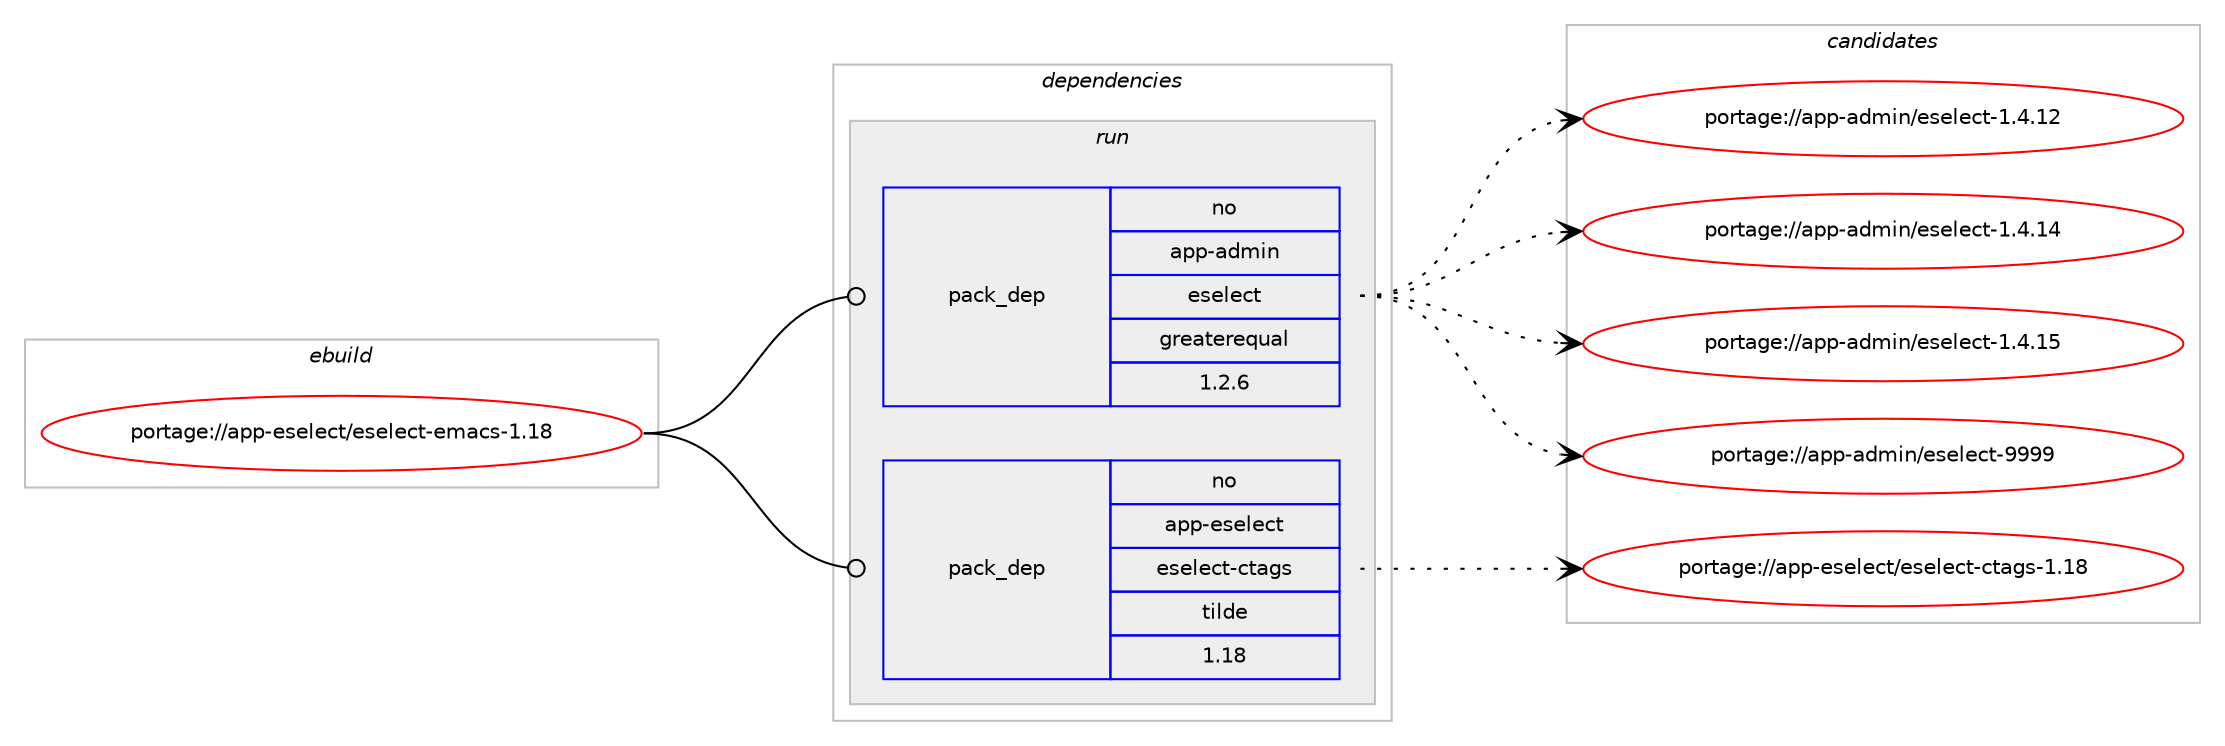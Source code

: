 digraph prolog {

# *************
# Graph options
# *************

newrank=true;
concentrate=true;
compound=true;
graph [rankdir=LR,fontname=Helvetica,fontsize=10,ranksep=1.5];#, ranksep=2.5, nodesep=0.2];
edge  [arrowhead=vee];
node  [fontname=Helvetica,fontsize=10];

# **********
# The ebuild
# **********

subgraph cluster_leftcol {
color=gray;
rank=same;
label=<<i>ebuild</i>>;
id [label="portage://app-eselect/eselect-emacs-1.18", color=red, width=4, href="../app-eselect/eselect-emacs-1.18.svg"];
}

# ****************
# The dependencies
# ****************

subgraph cluster_midcol {
color=gray;
label=<<i>dependencies</i>>;
subgraph cluster_compile {
fillcolor="#eeeeee";
style=filled;
label=<<i>compile</i>>;
}
subgraph cluster_compileandrun {
fillcolor="#eeeeee";
style=filled;
label=<<i>compile and run</i>>;
}
subgraph cluster_run {
fillcolor="#eeeeee";
style=filled;
label=<<i>run</i>>;
subgraph pack21028 {
dependency28949 [label=<<TABLE BORDER="0" CELLBORDER="1" CELLSPACING="0" CELLPADDING="4" WIDTH="220"><TR><TD ROWSPAN="6" CELLPADDING="30">pack_dep</TD></TR><TR><TD WIDTH="110">no</TD></TR><TR><TD>app-admin</TD></TR><TR><TD>eselect</TD></TR><TR><TD>greaterequal</TD></TR><TR><TD>1.2.6</TD></TR></TABLE>>, shape=none, color=blue];
}
id:e -> dependency28949:w [weight=20,style="solid",arrowhead="odot"];
subgraph pack21029 {
dependency28950 [label=<<TABLE BORDER="0" CELLBORDER="1" CELLSPACING="0" CELLPADDING="4" WIDTH="220"><TR><TD ROWSPAN="6" CELLPADDING="30">pack_dep</TD></TR><TR><TD WIDTH="110">no</TD></TR><TR><TD>app-eselect</TD></TR><TR><TD>eselect-ctags</TD></TR><TR><TD>tilde</TD></TR><TR><TD>1.18</TD></TR></TABLE>>, shape=none, color=blue];
}
id:e -> dependency28950:w [weight=20,style="solid",arrowhead="odot"];
}
}

# **************
# The candidates
# **************

subgraph cluster_choices {
rank=same;
color=gray;
label=<<i>candidates</i>>;

subgraph choice21028 {
color=black;
nodesep=1;
choiceportage971121124597100109105110471011151011081019911645494652464950 [label="portage://app-admin/eselect-1.4.12", color=red, width=4,href="../app-admin/eselect-1.4.12.svg"];
choiceportage971121124597100109105110471011151011081019911645494652464952 [label="portage://app-admin/eselect-1.4.14", color=red, width=4,href="../app-admin/eselect-1.4.14.svg"];
choiceportage971121124597100109105110471011151011081019911645494652464953 [label="portage://app-admin/eselect-1.4.15", color=red, width=4,href="../app-admin/eselect-1.4.15.svg"];
choiceportage97112112459710010910511047101115101108101991164557575757 [label="portage://app-admin/eselect-9999", color=red, width=4,href="../app-admin/eselect-9999.svg"];
dependency28949:e -> choiceportage971121124597100109105110471011151011081019911645494652464950:w [style=dotted,weight="100"];
dependency28949:e -> choiceportage971121124597100109105110471011151011081019911645494652464952:w [style=dotted,weight="100"];
dependency28949:e -> choiceportage971121124597100109105110471011151011081019911645494652464953:w [style=dotted,weight="100"];
dependency28949:e -> choiceportage97112112459710010910511047101115101108101991164557575757:w [style=dotted,weight="100"];
}
subgraph choice21029 {
color=black;
nodesep=1;
choiceportage97112112451011151011081019911647101115101108101991164599116971031154549464956 [label="portage://app-eselect/eselect-ctags-1.18", color=red, width=4,href="../app-eselect/eselect-ctags-1.18.svg"];
dependency28950:e -> choiceportage97112112451011151011081019911647101115101108101991164599116971031154549464956:w [style=dotted,weight="100"];
}
}

}
